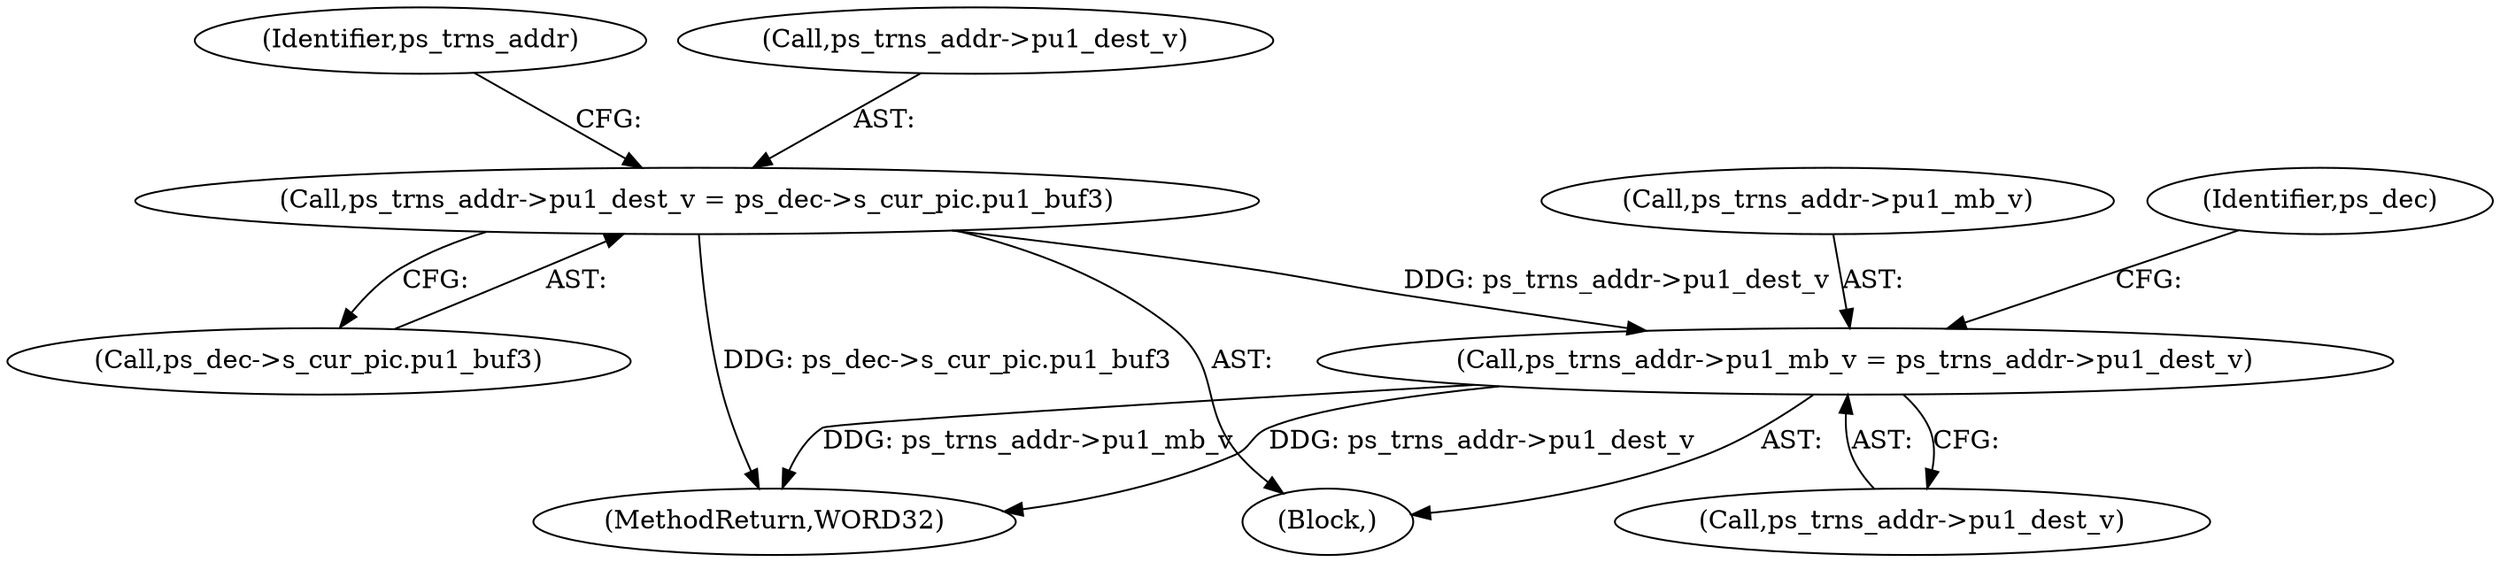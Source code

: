 digraph "0_Android_0b23c81c3dd9ec38f7e6806a3955fed1925541a0_2@pointer" {
"1002234" [label="(Call,ps_trns_addr->pu1_mb_v = ps_trns_addr->pu1_dest_v)"];
"1002211" [label="(Call,ps_trns_addr->pu1_dest_v = ps_dec->s_cur_pic.pu1_buf3)"];
"1002589" [label="(MethodReturn,WORD32)"];
"1002234" [label="(Call,ps_trns_addr->pu1_mb_v = ps_trns_addr->pu1_dest_v)"];
"1002215" [label="(Call,ps_dec->s_cur_pic.pu1_buf3)"];
"1002243" [label="(Identifier,ps_dec)"];
"1002235" [label="(Call,ps_trns_addr->pu1_mb_v)"];
"1002222" [label="(Identifier,ps_trns_addr)"];
"1002145" [label="(Block,)"];
"1002212" [label="(Call,ps_trns_addr->pu1_dest_v)"];
"1002211" [label="(Call,ps_trns_addr->pu1_dest_v = ps_dec->s_cur_pic.pu1_buf3)"];
"1002238" [label="(Call,ps_trns_addr->pu1_dest_v)"];
"1002234" -> "1002145"  [label="AST: "];
"1002234" -> "1002238"  [label="CFG: "];
"1002235" -> "1002234"  [label="AST: "];
"1002238" -> "1002234"  [label="AST: "];
"1002243" -> "1002234"  [label="CFG: "];
"1002234" -> "1002589"  [label="DDG: ps_trns_addr->pu1_mb_v"];
"1002234" -> "1002589"  [label="DDG: ps_trns_addr->pu1_dest_v"];
"1002211" -> "1002234"  [label="DDG: ps_trns_addr->pu1_dest_v"];
"1002211" -> "1002145"  [label="AST: "];
"1002211" -> "1002215"  [label="CFG: "];
"1002212" -> "1002211"  [label="AST: "];
"1002215" -> "1002211"  [label="AST: "];
"1002222" -> "1002211"  [label="CFG: "];
"1002211" -> "1002589"  [label="DDG: ps_dec->s_cur_pic.pu1_buf3"];
}
